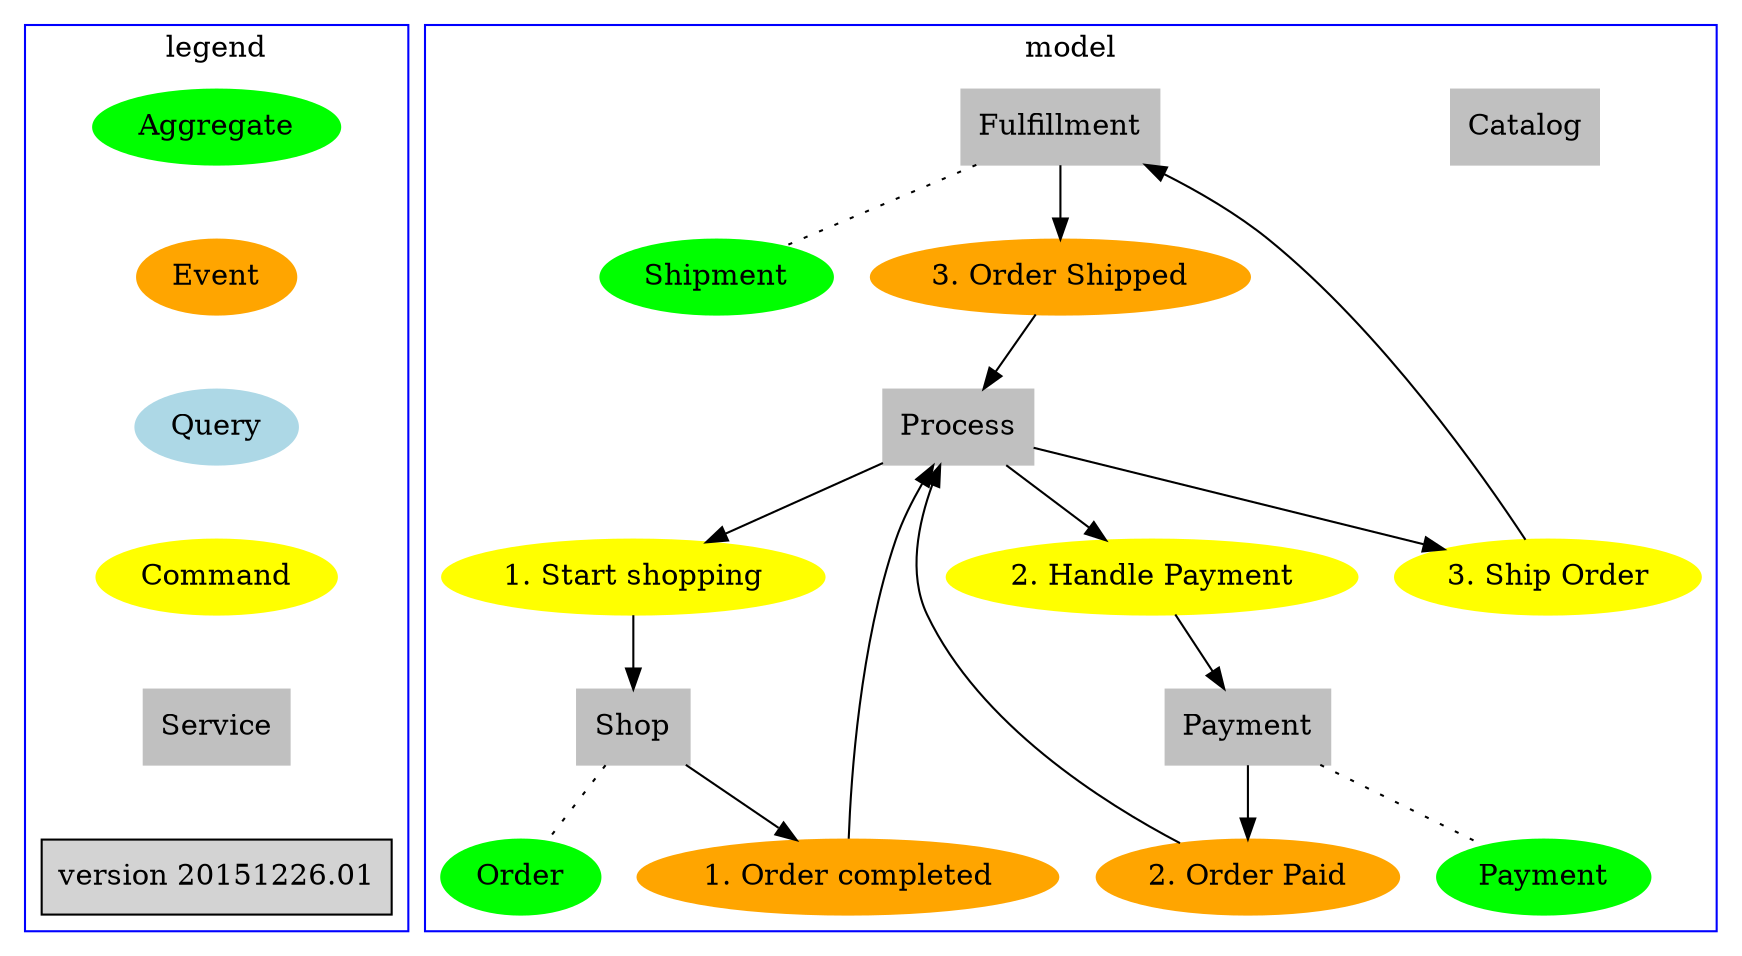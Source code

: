 digraph G {
# Legend
	subgraph cluster_legend {
		node [ style=filled ];
		Aggregate [ color=green ];
		Event [ color=orange ];
		Query [ color=lightblue ];
		Command [ color=yellow ];
		Service [ color=grey, shape=box ];
		Version [ label="version 20151226.01", shape=box ];
		edge[style=invis];
		Aggregate -> Event -> Query -> Command -> Service -> Version;
		label="legend";
		color=blue;
	}

	subgraph cluster_model {
	# Aggregates
		node [color=green, style=filled, shape=oval];
		AShip [ label=Shipment ];
		APayment [ label=Payment ];
		AOrder [ label=Order ]

	# Services
		node [color=grey, style=filled, shape=box];
		SCat [ label=Catalog ];
		SCart [ label="Shop" ];
		SShip [ label=Fulfillment ];
		SPayment [ label=Payment ];
		SProcess [ label=Process ];

	# Events
		node [color=orange, style=filled, shape=oval];
		E3 [ label="1. Order completed" ];
		E12 [ label="2. Order Paid" ];
		E13 [ label="3. Order Shipped"];

	# Queries
		node [color=lightblue, style=filled, shape=oval];

	# Commands
		node [color=yellow, style=filled, shape=oval];
		C1 [ label="1. Start shopping" ];
		C2 [ label="2. Handle Payment" ];
		C4 [ label="3. Ship Order" ];

	# Commands and Queries to Aggregates
		{ C1 } -> SCart;
		{ C2 } -> SPayment;
		{ C4 } -> SShip;
 
	# Events to Aggregates
		SProcess -> C1;
		E3 -> { SProcess };
		SProcess -> C2;
		E12 -> { SProcess };
		SProcess -> C4;
		E13 -> { SProcess };

	# Aggregates generate events
		# SCat -> { E4 };
		SCart -> { E3 };
		SShip -> { E13 };
		SPayment -> { E12 };

	# Services to Aggregates
	edge [ dir=none, style=dotted ];
		SCart -> AOrder;
		SShip -> AShip;
		SPayment -> APayment;

		label="model";
		color=blue;
	}
}

